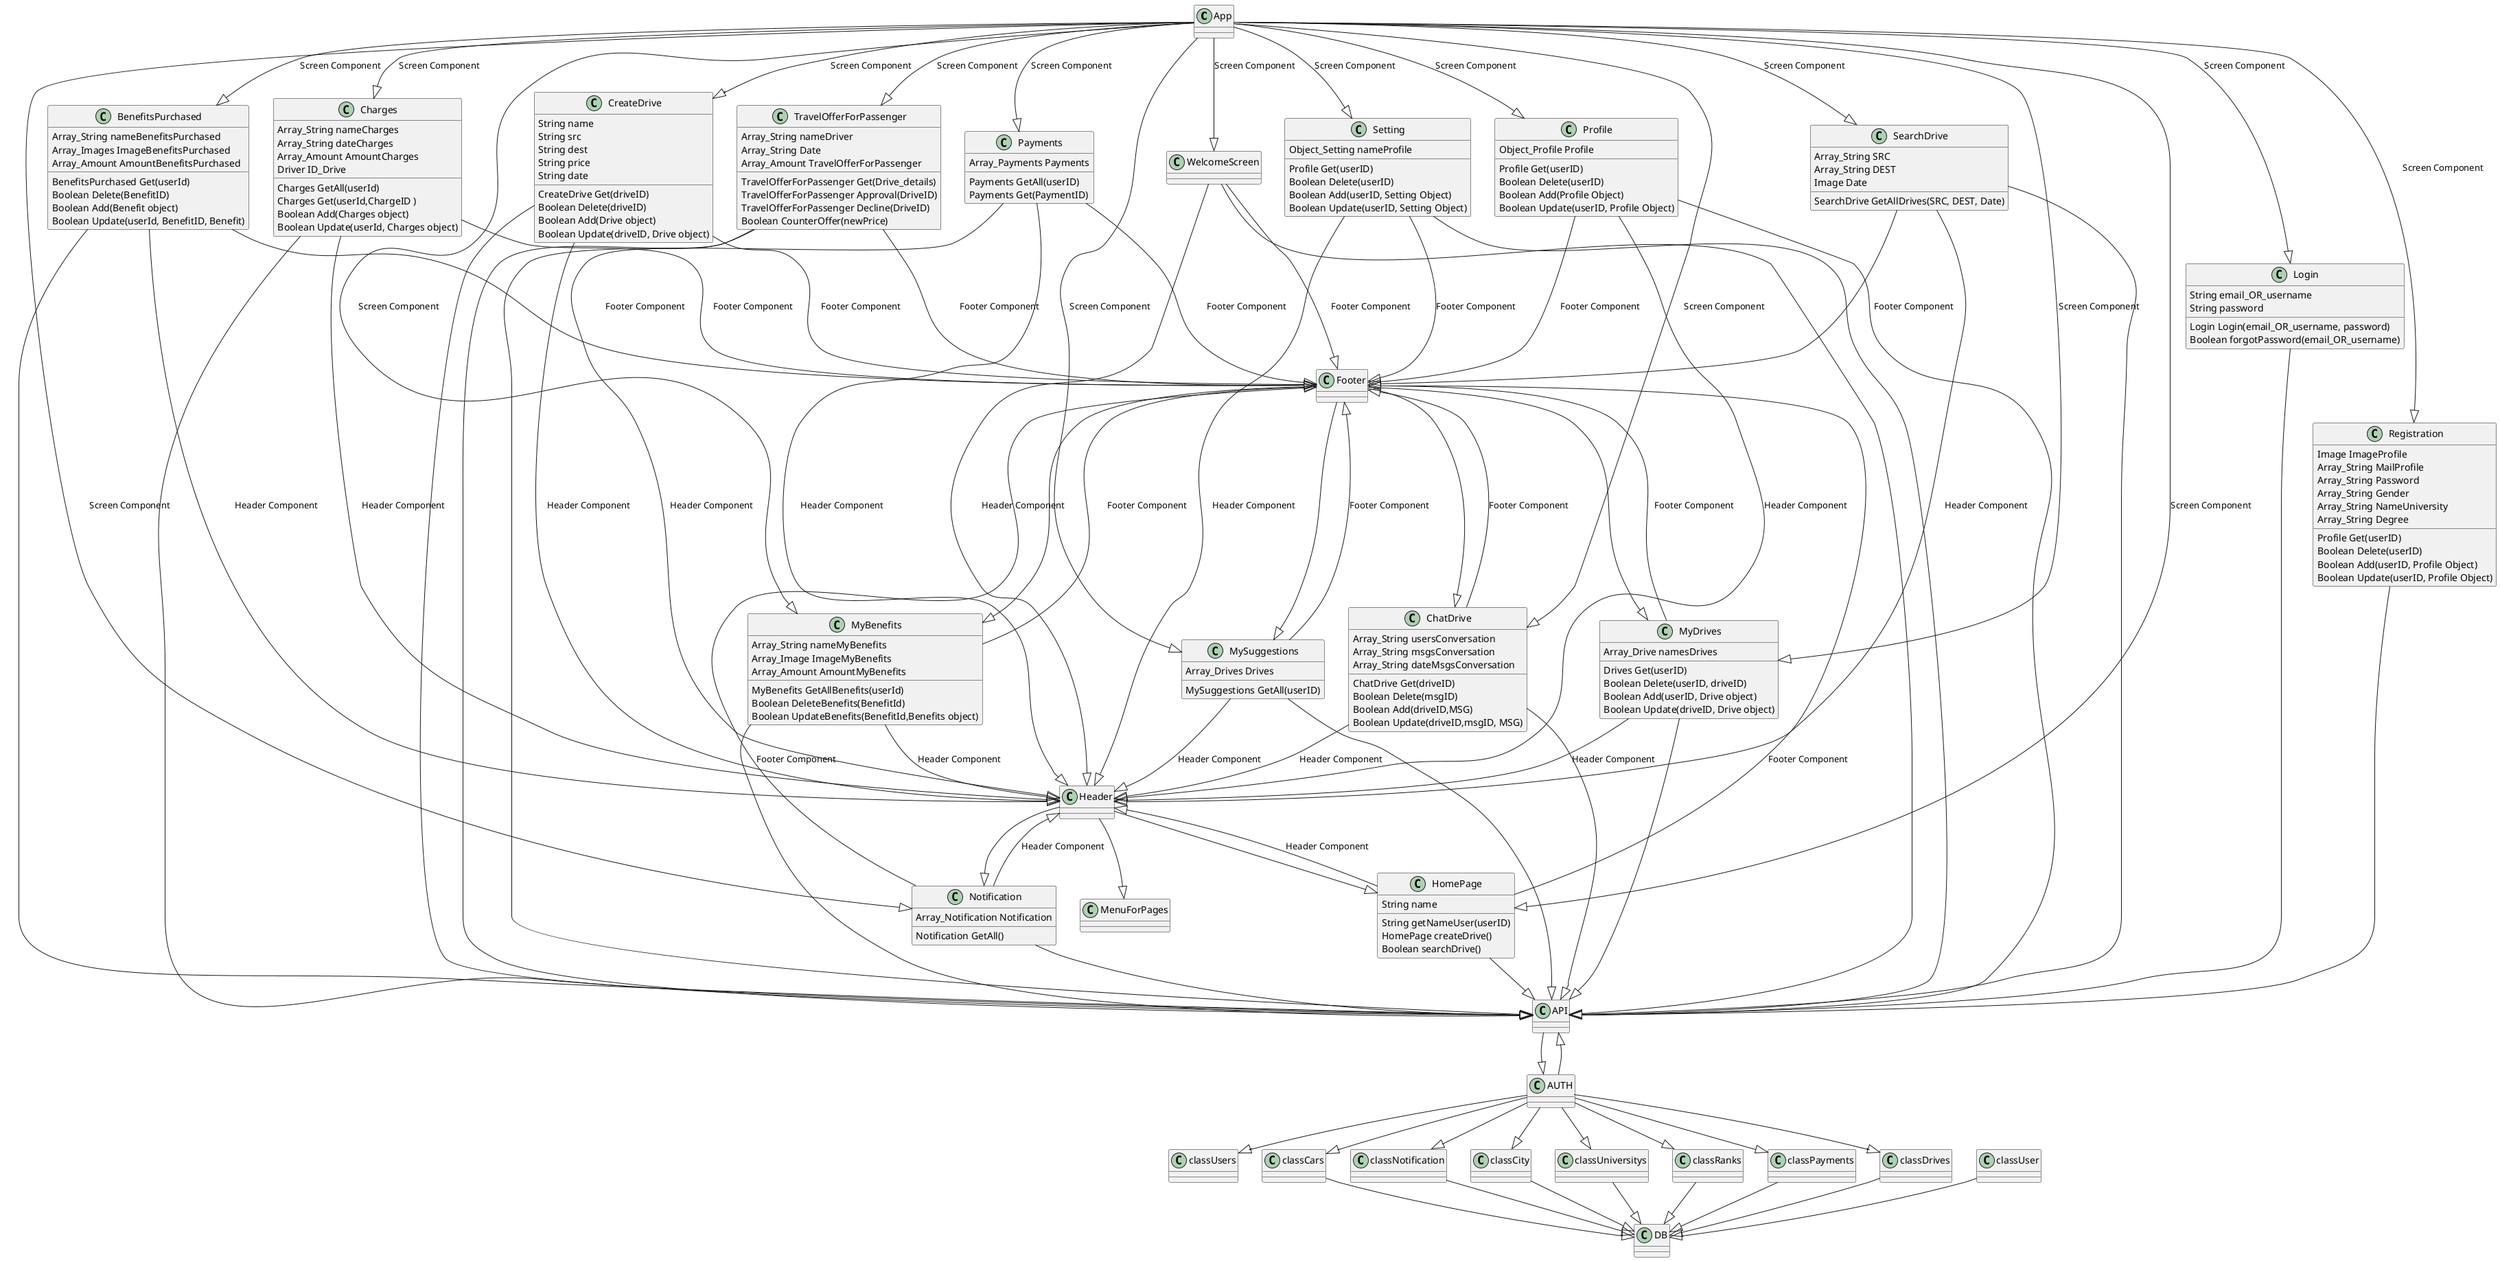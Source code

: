 	
@startuml

App --|> BenefitsPurchased: Screen Component
class BenefitsPurchased {
  Array_String nameBenefitsPurchased
  Array_Images ImageBenefitsPurchased
  Array_Amount AmountBenefitsPurchased

  BenefitsPurchased Get(userId)
  Boolean Delete(BenefitID)
  Boolean Add(Benefit object)
  Boolean Update(userId, BenefitID, Benefit)
}

App --|> Charges: Screen Component
class Charges {
  Array_String nameCharges
  Array_String dateCharges
  Array_Amount AmountCharges
  Driver ID_Drive

  Charges GetAll(userId)
  Charges Get(userId,ChargeID )
  Boolean Add(Charges object)
  Boolean Update(userId, Charges object)
}


App --|> ChatDrive: Screen Component
class ChatDrive {
  Array_String usersConversation
  Array_String msgsConversation
  Array_String dateMsgsConversation
  
  ChatDrive Get(driveID)
  Boolean Delete(msgID)
  Boolean Add(driveID,MSG)
  Boolean Update(driveID,msgID, MSG)
}

App --|> CreateDrive: Screen Component
class CreateDrive {
  String name
  String src
  String dest
  String price
  String date

  CreateDrive Get(driveID)
  Boolean Delete(driveID)
  Boolean Add(Drive object)
  Boolean Update(driveID, Drive object)
}

App --|> HomePage: Screen Component
class HomePage {
  String name
  
  String getNameUser(userID)
  HomePage createDrive()
  Boolean searchDrive()
}

App --|> Login: Screen Component
class Login {
  String email_OR_username
  String password
  
  Login Login(email_OR_username, password)
  Boolean forgotPassword(email_OR_username)
}

App --|> MyBenefits: Screen Component
class MyBenefits {

  Array_String nameMyBenefits
  Array_Image ImageMyBenefits
  Array_Amount AmountMyBenefits

  MyBenefits GetAllBenefits(userId)
  Boolean DeleteBenefits(BenefitId)
  Boolean UpdateBenefits(BenefitId,Benefits object)
}

App --|> MyDrives: Screen Component
class MyDrives {
  Array_Drive namesDrives
  
  Drives Get(userID)
  Boolean Delete(userID, driveID)
  Boolean Add(userID, Drive object)
  Boolean Update(driveID, Drive object)
}

App --|> MySuggestions: Screen Component
class MySuggestions {
  Array_Drives Drives
  
  MySuggestions GetAll(userID)
}

App --|> Notification: Screen Component
class Notification {
  Array_Notification Notification
  
  Notification GetAll()
}

App --|> Payments: Screen Component
class Payments {
  Array_Payments Payments
  
  Payments GetAll(userID)
  Payments Get(PaymentID)
}

App --|> Profile: Screen Component
class Profile {
  Object_Profile Profile

  Profile Get(userID)
  Boolean Delete(userID)
  Boolean Add(Profile Object)
  Boolean Update(userID, Profile Object)
}

App --|> Registration: Screen Component
class Registration {

  Image ImageProfile
  Array_String MailProfile
  Array_String Password
  Array_String Gender
  Array_String NameUniversity
  Array_String Degree
  

  Profile Get(userID)
  Boolean Delete(userID)
  Boolean Add(userID, Profile Object)
  Boolean Update(userID, Profile Object)
}

App --|> SearchDrive: Screen Component
class SearchDrive {
  Array_String SRC
  Array_String DEST
  Image Date
  
  SearchDrive GetAllDrives(SRC, DEST, Date)
}

App --|> Setting: Screen Component
class Setting {
  Object_Setting nameProfile

  Profile Get(userID)
  Boolean Delete(userID)
  Boolean Add(userID, Setting Object)
  Boolean Update(userID, Setting Object)
}

App --|> TravelOfferForPassenger: Screen Component
class TravelOfferForPassenger {
  Array_String nameDriver
  Array_String Date
  Array_Amount TravelOfferForPassenger
  
  TravelOfferForPassenger Get(Drive_details)
  TravelOfferForPassenger Approval(DriveID)
  TravelOfferForPassenger Decline(DriveID)
  Boolean CounterOffer(newPrice)
}
App --|> WelcomeScreen: Screen Component

Footer --|> MyDrives
Footer --|> ChatDrive
Footer --|> MyBenefits
Footer --|> MySuggestions

Header --|> Notification
Header --|> HomePage
Header --|> MenuForPages


BenefitsPurchased--|> Header: Header Component
BenefitsPurchased--|> Footer: Footer Component
Charges--|> Header: Header Component
Charges--|> Footer: Footer Component
ChatDrive--|> Header: Header Component
ChatDrive--|> Footer: Footer Component
CreateDrive--|> Header: Header Component
CreateDrive--|> Footer: Footer Component
HomePage--|> Header: Header Component
HomePage--|> Footer: Footer Component
MyBenefits--|> Header: Header Component
MyBenefits--|> Footer: Footer Component
MyDrives--|> Header: Header Component
MyDrives--|> Footer: Footer Component
MySuggestions--|> Header: Header Component
MySuggestions--|> Footer: Footer Component
Notification--|> Header: Header Component
Notification--|> Footer: Footer Component
Payments--|> Header: Header Component
Payments--|> Footer: Footer Component
Profile--|> Header: Header Component
Profile--|> Footer: Footer Component
SearchDrive--|> Header: Header Component
SearchDrive--|> Footer: Footer Component
Setting--|> Header: Header Component
Setting--|> Footer: Footer Component
TravelOfferForPassenger--|> Header: Header Component
TravelOfferForPassenger--|> Footer: Footer Component
WelcomeScreen--|> Header: Header Component
WelcomeScreen--|> Footer: Footer Component


BenefitsPurchased --|> API
Charges --|> API
ChatDrive --|> API
CreateDrive --|> API
HomePage --|> API
Login --|> API
MyBenefits --|> API
MyDrives --|> API
MySuggestions --|> API
Notification --|> API
Payments --|> API
Profile --|> API
Registration --|> API
SearchDrive --|> API
Setting --|> API
TravelOfferForPassenger --|> API
WelcomeScreen --|> API

AUTH --|> API

API --|> AUTH
AUTH --|> classUsers
AUTH --|> classCars
AUTH --|> classNotification
AUTH --|> classCity
AUTH --|> classUniversitys
AUTH --|> classRanks
AUTH --|> classPayments
AUTH --|> classDrives

classUser --|> DB
classCars --|> DB
classNotification --|> DB
classCity --|> DB
classUniversitys --|> DB
classRanks --|> DB
classPayments --|> DB
classDrives --|> DB

@enduml